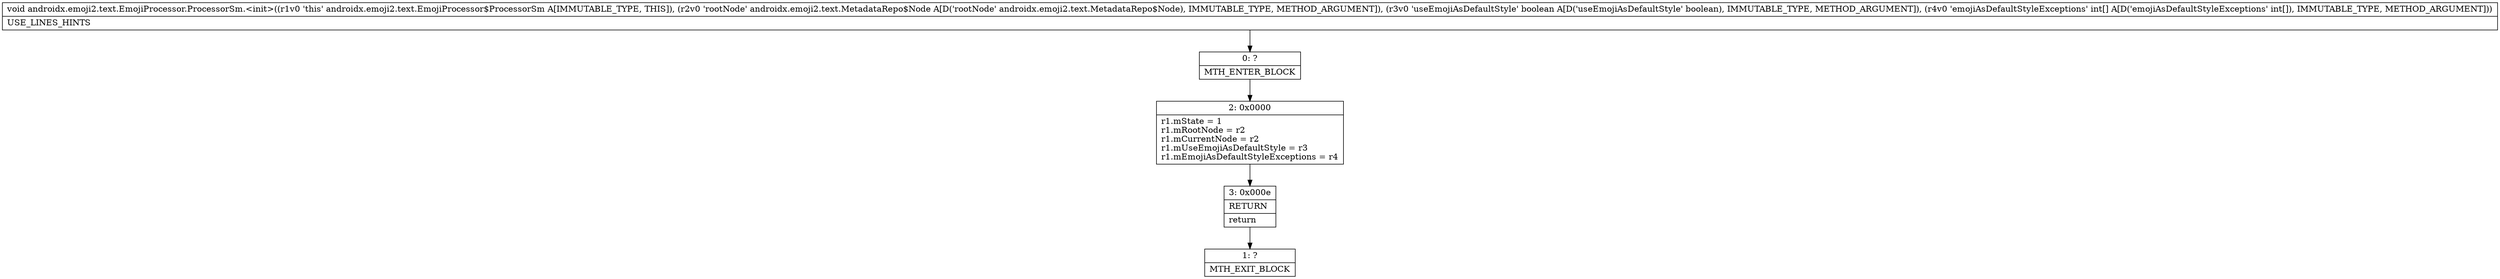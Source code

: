 digraph "CFG forandroidx.emoji2.text.EmojiProcessor.ProcessorSm.\<init\>(Landroidx\/emoji2\/text\/MetadataRepo$Node;Z[I)V" {
Node_0 [shape=record,label="{0\:\ ?|MTH_ENTER_BLOCK\l}"];
Node_2 [shape=record,label="{2\:\ 0x0000|r1.mState = 1\lr1.mRootNode = r2\lr1.mCurrentNode = r2\lr1.mUseEmojiAsDefaultStyle = r3\lr1.mEmojiAsDefaultStyleExceptions = r4\l}"];
Node_3 [shape=record,label="{3\:\ 0x000e|RETURN\l|return\l}"];
Node_1 [shape=record,label="{1\:\ ?|MTH_EXIT_BLOCK\l}"];
MethodNode[shape=record,label="{void androidx.emoji2.text.EmojiProcessor.ProcessorSm.\<init\>((r1v0 'this' androidx.emoji2.text.EmojiProcessor$ProcessorSm A[IMMUTABLE_TYPE, THIS]), (r2v0 'rootNode' androidx.emoji2.text.MetadataRepo$Node A[D('rootNode' androidx.emoji2.text.MetadataRepo$Node), IMMUTABLE_TYPE, METHOD_ARGUMENT]), (r3v0 'useEmojiAsDefaultStyle' boolean A[D('useEmojiAsDefaultStyle' boolean), IMMUTABLE_TYPE, METHOD_ARGUMENT]), (r4v0 'emojiAsDefaultStyleExceptions' int[] A[D('emojiAsDefaultStyleExceptions' int[]), IMMUTABLE_TYPE, METHOD_ARGUMENT]))  | USE_LINES_HINTS\l}"];
MethodNode -> Node_0;Node_0 -> Node_2;
Node_2 -> Node_3;
Node_3 -> Node_1;
}

